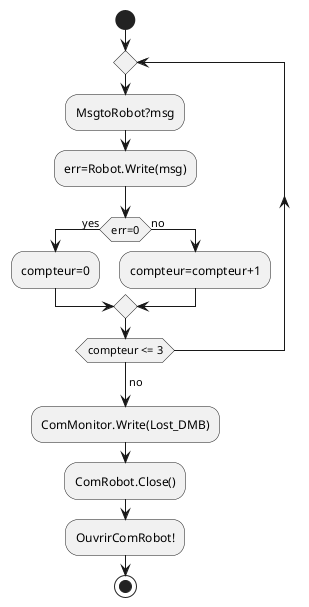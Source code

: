 @startuml
'Fonctionnalite 8 et 9 : 

skinparam monochrome true

start
repeat
:MsgtoRobot?msg;
:err=Robot.Write(msg);

if (err=0) then (yes)
  :compteur=0;
  else (no)
  :compteur=compteur+1;
endif

repeat while (compteur <= 3)
-> no; 
:ComMonitor.Write(Lost_DMB);
:ComRobot.Close();
:OuvrirComRobot!;




stop
@enduml
